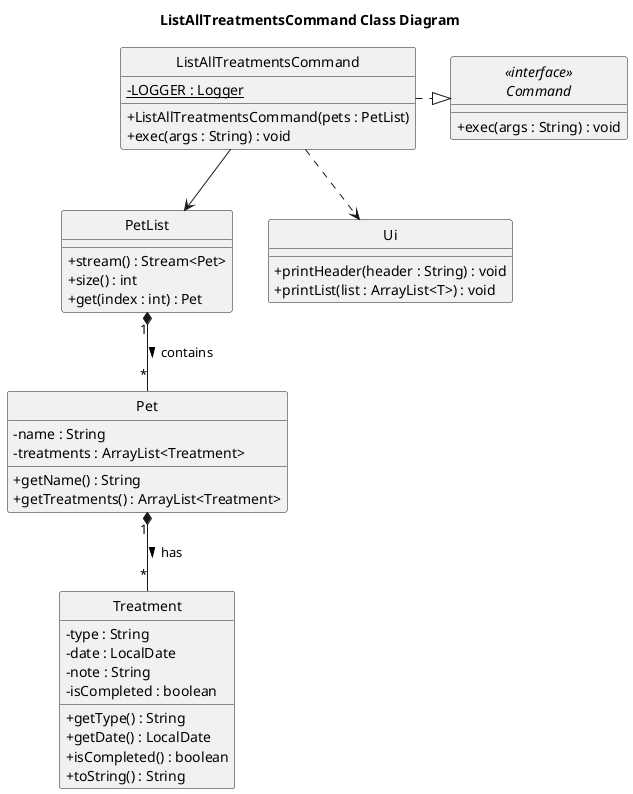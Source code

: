 @startuml
skinparam classAttributeIconSize 0
hide circle
title ListAllTreatmentsCommand Class Diagram

' =====================
' Classes
' =====================

interface "<<interface>>\nCommand" as Command {
    + exec(args : String) : void
}

class ListAllTreatmentsCommand {
    - {static} LOGGER : Logger
    + ListAllTreatmentsCommand(pets : PetList)
    + exec(args : String) : void
}

class PetList {
    + stream() : Stream<Pet>
    + size() : int
    + get(index : int) : Pet
}

class Pet {
    - name : String
    - treatments : ArrayList<Treatment>
    + getName() : String
    + getTreatments() : ArrayList<Treatment>
}

class Treatment {
    - type : String
    - date : LocalDate
    - note : String
    - isCompleted : boolean
    + getType() : String
    + getDate() : LocalDate
    + isCompleted() : boolean
    + toString() : String
}

class Ui {
    + printHeader(header : String) : void
    + printList(list : ArrayList<T>) : void
}

' =====================
' Relationships
' =====================

ListAllTreatmentsCommand .|> Command
ListAllTreatmentsCommand --> PetList
ListAllTreatmentsCommand ..> Ui
PetList "1" *-- "*" Pet : contains >
Pet "1" *-- "*" Treatment : has >
@enduml